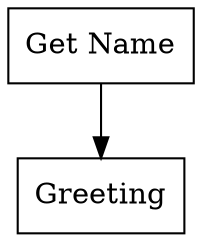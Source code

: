 strict digraph {
  node[shape=box]

  start[label="Get Name",type=salutation]
  welcome[label="Greeting",type=greeting]

  start->welcome
}